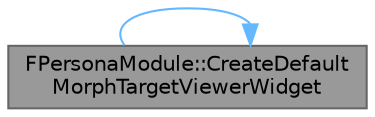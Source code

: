 digraph "FPersonaModule::CreateDefaultMorphTargetViewerWidget"
{
 // INTERACTIVE_SVG=YES
 // LATEX_PDF_SIZE
  bgcolor="transparent";
  edge [fontname=Helvetica,fontsize=10,labelfontname=Helvetica,labelfontsize=10];
  node [fontname=Helvetica,fontsize=10,shape=box,height=0.2,width=0.4];
  rankdir="LR";
  Node1 [id="Node000001",label="FPersonaModule::CreateDefault\lMorphTargetViewerWidget",height=0.2,width=0.4,color="gray40", fillcolor="grey60", style="filled", fontcolor="black",tooltip="Create the default morph target viewer widget."];
  Node1 -> Node1 [id="edge1_Node000001_Node000001",color="steelblue1",style="solid",tooltip=" "];
}
